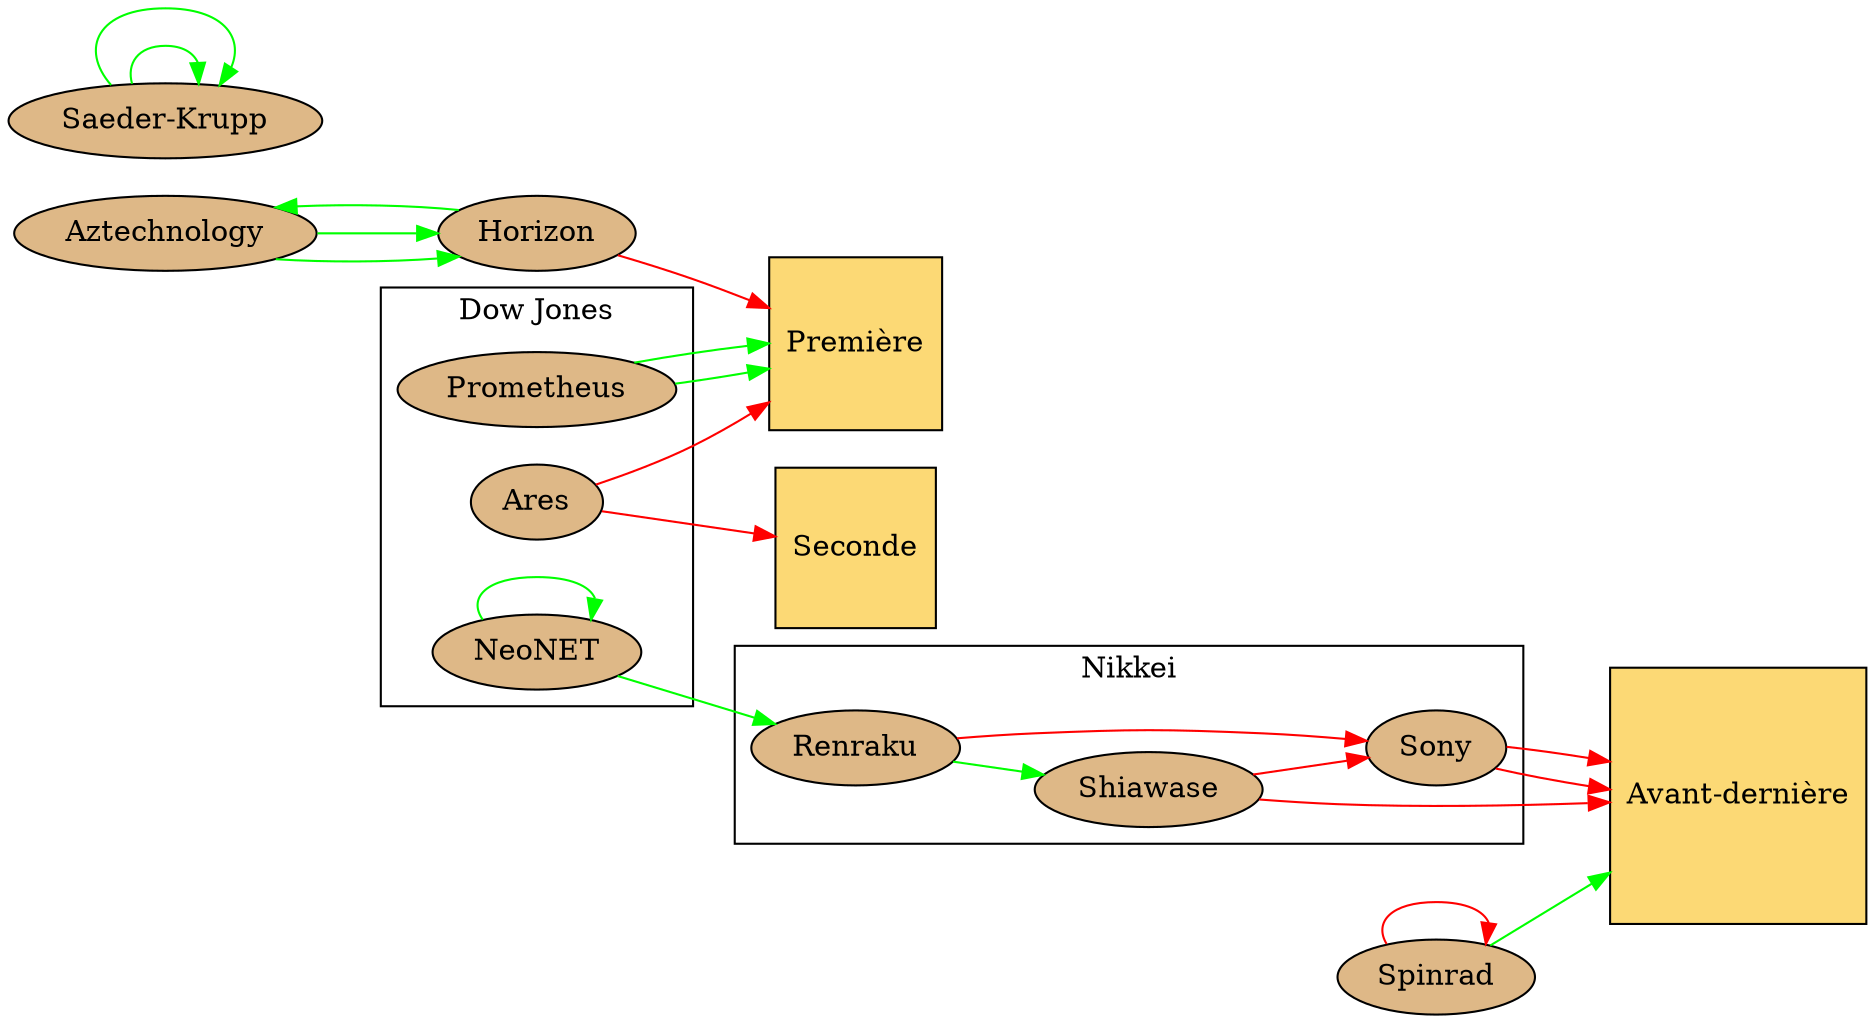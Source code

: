 # dot -T svg datas/graphviz/last.dot > website/static/graphviz/last.svg
digraph g{
	graph [
		rankdir = "LR"
		bgcolor=transparent
	];

	aztechnology [shape=ellipse, fillcolor="burlywood", style="filled", label="Aztechnology"];
	horizon [shape=ellipse, fillcolor="burlywood", style="filled", label="Horizon"];
	spinrad [shape=ellipse, fillcolor="burlywood", style="filled", label="Spinrad"];
	saederkrupp [shape=ellipse, fillcolor="burlywood", style="filled", label="Saeder-Krupp"];
  premier [shape=square, fillcolor="#FCD975", style="filled", label="Première"];
	second [shape=square, fillcolor="#FCD975", style="filled", label="Seconde"];
	avantdernier [shape=square, fillcolor="#FCD975", style="filled", label="Avant-dernière"];

	subgraph cluster_nikkei {
		label = "Nikkei";
		sony [shape=ellipse, fillcolor="burlywood", style="filled", label="Sony"];
		shiawase [shape=ellipse, fillcolor="burlywood",style="filled", label="Shiawase"];
		renraku [shape=ellipse, fillcolor="burlywood", style="filled", label="Renraku"];
	}

	subgraph cluster_dowjones {
		label = "Dow Jones";
		ares [shape=ellipse, fillcolor="burlywood", style="filled", label="Ares"];
		neonet [shape=ellipse, fillcolor="burlywood", style="filled", label="NeoNET"];
		prometheus [shape=ellipse, fillcolor="burlywood", style="filled", label="Prometheus"];
	}

	ares -> premier [color="red"];
	ares -> second [color="red"];

	aztechnology -> horizon [color="green"];
	aztechnology -> horizon [color="green"];

	horizon-> aztechnology [color="green"];
	horizon-> premier [color="red"];

	neonet -> neonet [color="green"];
	neonet -> renraku [color="green"];

	prometheus -> premier [color="green"];
	prometheus -> premier [color="green"];

	renraku -> sony [color="red"];
	renraku -> shiawase [color="green"];

	saederkrupp -> saederkrupp [color="green"];
	saederkrupp -> saederkrupp [color="green"];

	shiawase -> avantdernier [color="red"];
	shiawase -> sony [color="red"];

	sony -> avantdernier [color="red"];
	sony -> avantdernier [color="red"];

	spinrad -> spinrad [color="red"];
	spinrad -> avantdernier [color="green"];
}
